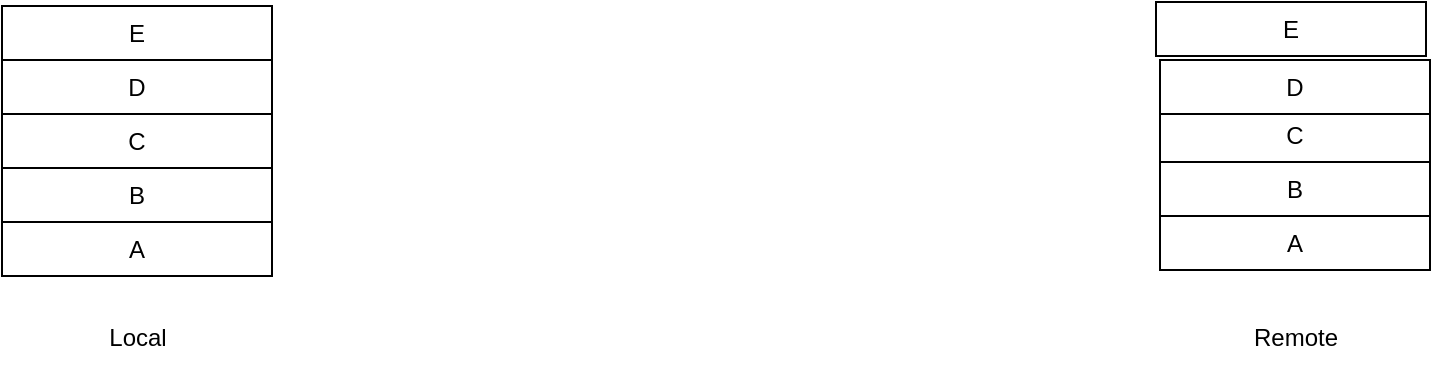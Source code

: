 <mxfile version="15.8.9" type="device"><diagram id="BU0NT1NMh-2PhuVCg4z4" name="Page-1"><mxGraphModel dx="1186" dy="589" grid="0" gridSize="10" guides="1" tooltips="1" connect="1" arrows="1" fold="1" page="0" pageScale="1" pageWidth="827" pageHeight="1169" math="0" shadow="0"><root><mxCell id="0"/><mxCell id="1" parent="0"/><mxCell id="bOz0-nR_oQukHpLrLFkO-1" value="B" style="rounded=0;whiteSpace=wrap;html=1;" vertex="1" parent="1"><mxGeometry x="88" y="274" width="135" height="27" as="geometry"/></mxCell><mxCell id="bOz0-nR_oQukHpLrLFkO-2" value="A" style="rounded=0;whiteSpace=wrap;html=1;" vertex="1" parent="1"><mxGeometry x="88" y="301" width="135" height="27" as="geometry"/></mxCell><mxCell id="bOz0-nR_oQukHpLrLFkO-3" value="C" style="rounded=0;whiteSpace=wrap;html=1;" vertex="1" parent="1"><mxGeometry x="88" y="247" width="135" height="27" as="geometry"/></mxCell><mxCell id="bOz0-nR_oQukHpLrLFkO-4" value="B" style="rounded=0;whiteSpace=wrap;html=1;" vertex="1" parent="1"><mxGeometry x="667" y="271" width="135" height="27" as="geometry"/></mxCell><mxCell id="bOz0-nR_oQukHpLrLFkO-5" value="A" style="rounded=0;whiteSpace=wrap;html=1;" vertex="1" parent="1"><mxGeometry x="667" y="298" width="135" height="27" as="geometry"/></mxCell><mxCell id="bOz0-nR_oQukHpLrLFkO-6" value="C" style="rounded=0;whiteSpace=wrap;html=1;" vertex="1" parent="1"><mxGeometry x="667" y="244" width="135" height="27" as="geometry"/></mxCell><mxCell id="bOz0-nR_oQukHpLrLFkO-7" value="Local" style="text;html=1;strokeColor=none;fillColor=none;align=center;verticalAlign=middle;whiteSpace=wrap;rounded=0;" vertex="1" parent="1"><mxGeometry x="125.5" y="344" width="60" height="30" as="geometry"/></mxCell><mxCell id="bOz0-nR_oQukHpLrLFkO-8" value="Remote" style="text;html=1;strokeColor=none;fillColor=none;align=center;verticalAlign=middle;whiteSpace=wrap;rounded=0;" vertex="1" parent="1"><mxGeometry x="704.5" y="344" width="60" height="30" as="geometry"/></mxCell><mxCell id="bOz0-nR_oQukHpLrLFkO-9" value="D" style="rounded=0;whiteSpace=wrap;html=1;" vertex="1" parent="1"><mxGeometry x="88" y="220" width="135" height="27" as="geometry"/></mxCell><mxCell id="bOz0-nR_oQukHpLrLFkO-10" value="D" style="rounded=0;whiteSpace=wrap;html=1;" vertex="1" parent="1"><mxGeometry x="667" y="220" width="135" height="27" as="geometry"/></mxCell><mxCell id="bOz0-nR_oQukHpLrLFkO-13" value="E" style="rounded=0;whiteSpace=wrap;html=1;" vertex="1" parent="1"><mxGeometry x="88" y="193" width="135" height="27" as="geometry"/></mxCell><mxCell id="bOz0-nR_oQukHpLrLFkO-14" value="E" style="rounded=0;whiteSpace=wrap;html=1;" vertex="1" parent="1"><mxGeometry x="665" y="191" width="135" height="27" as="geometry"/></mxCell></root></mxGraphModel></diagram></mxfile>